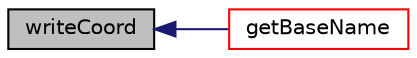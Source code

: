 digraph "writeCoord"
{
  bgcolor="transparent";
  edge [fontname="Helvetica",fontsize="10",labelfontname="Helvetica",labelfontsize="10"];
  node [fontname="Helvetica",fontsize="10",shape=record];
  rankdir="LR";
  Node1 [label="writeCoord",height=0.2,width=0.4,color="black", fillcolor="grey75", style="filled", fontcolor="black"];
  Node1 -> Node2 [dir="back",color="midnightblue",fontsize="10",style="solid",fontname="Helvetica"];
  Node2 [label="getBaseName",height=0.2,width=0.4,color="red",URL="$a02989.html#afab0d3d8b295ab09ff551781c1213d78",tooltip="Generates filename from coordSet and sampled fields. "];
}
